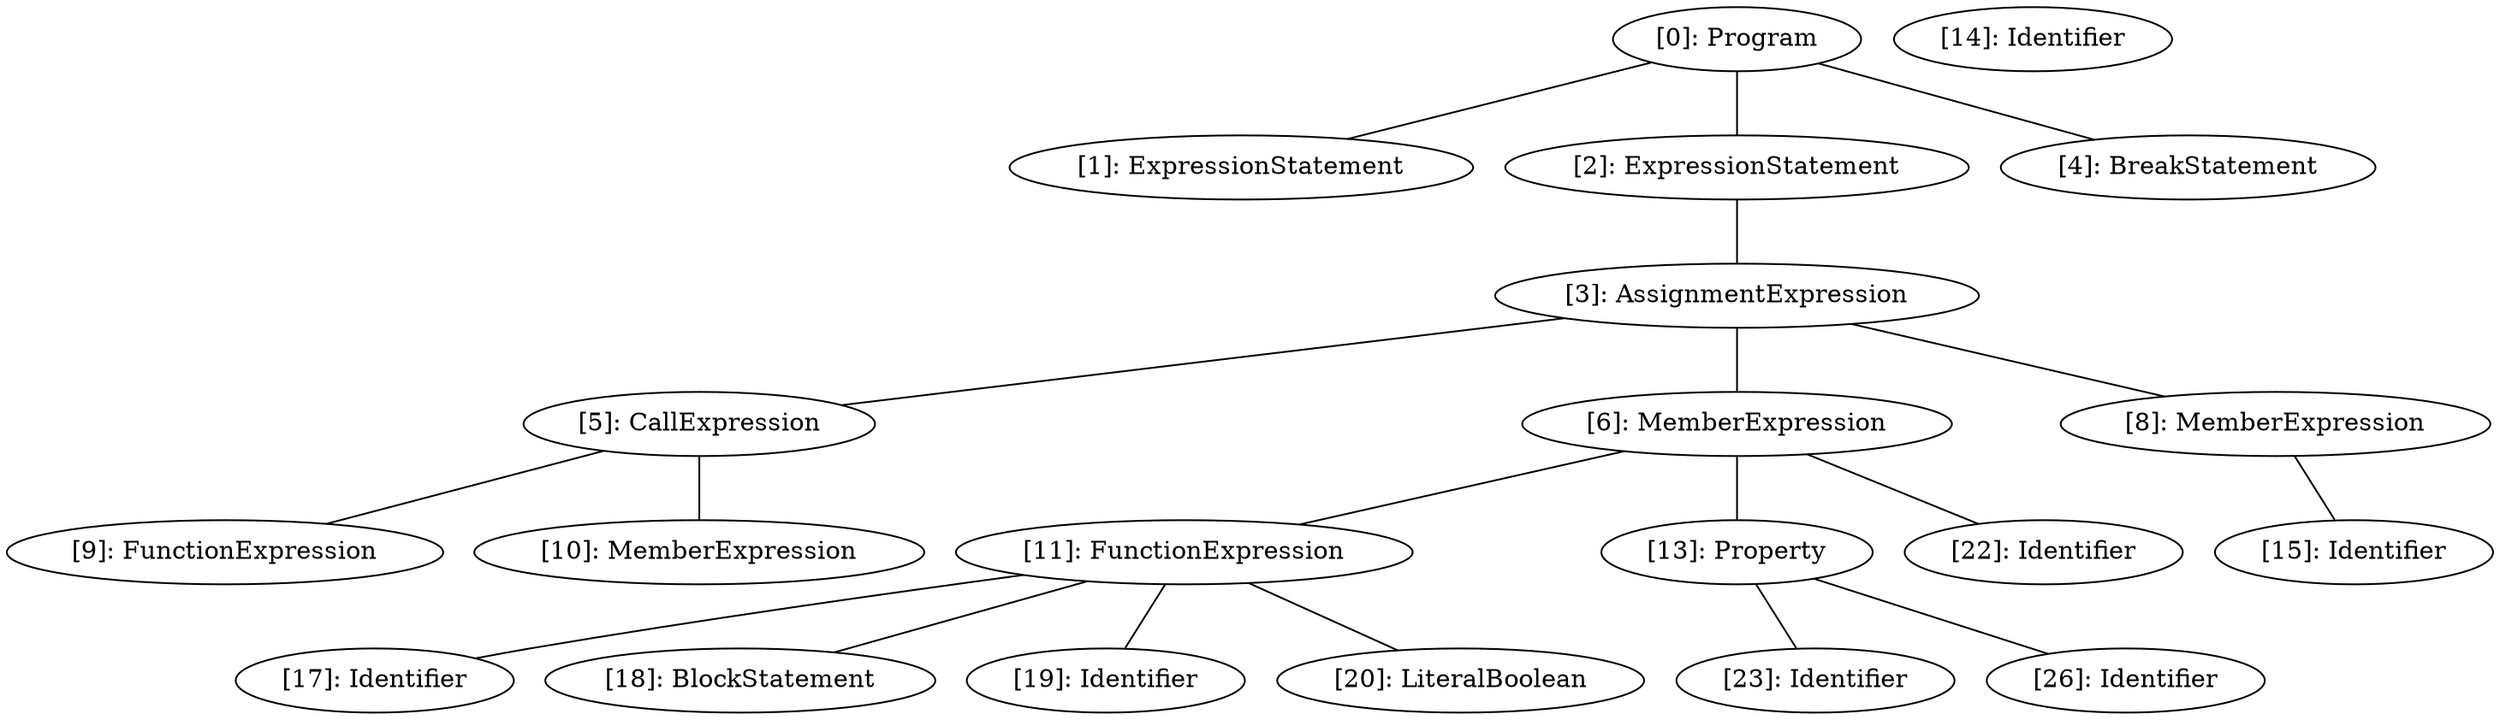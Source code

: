 // Result
graph {
	0 [label="[0]: Program"]
	1 [label="[1]: ExpressionStatement"]
	2 [label="[2]: ExpressionStatement"]
	3 [label="[3]: AssignmentExpression"]
	4 [label="[4]: BreakStatement"]
	5 [label="[5]: CallExpression"]
	6 [label="[6]: MemberExpression"]
	8 [label="[8]: MemberExpression"]
	9 [label="[9]: FunctionExpression"]
	10 [label="[10]: MemberExpression"]
	11 [label="[11]: FunctionExpression"]
	13 [label="[13]: Property"]
	14 [label="[14]: Identifier"]
	15 [label="[15]: Identifier"]
	17 [label="[17]: Identifier"]
	18 [label="[18]: BlockStatement"]
	19 [label="[19]: Identifier"]
	20 [label="[20]: LiteralBoolean"]
	22 [label="[22]: Identifier"]
	23 [label="[23]: Identifier"]
	26 [label="[26]: Identifier"]
	0 -- 1
	0 -- 2
	0 -- 4
	2 -- 3
	3 -- 5
	3 -- 6
	3 -- 8
	5 -- 9
	5 -- 10
	6 -- 11
	6 -- 13
	6 -- 22
	8 -- 15
	11 -- 17
	11 -- 18
	11 -- 19
	11 -- 20
	13 -- 23
	13 -- 26
}
